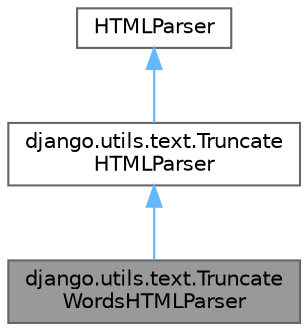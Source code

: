 digraph "django.utils.text.TruncateWordsHTMLParser"
{
 // LATEX_PDF_SIZE
  bgcolor="transparent";
  edge [fontname=Helvetica,fontsize=10,labelfontname=Helvetica,labelfontsize=10];
  node [fontname=Helvetica,fontsize=10,shape=box,height=0.2,width=0.4];
  Node1 [id="Node000001",label="django.utils.text.Truncate\lWordsHTMLParser",height=0.2,width=0.4,color="gray40", fillcolor="grey60", style="filled", fontcolor="black",tooltip=" "];
  Node2 -> Node1 [id="edge3_Node000001_Node000002",dir="back",color="steelblue1",style="solid",tooltip=" "];
  Node2 [id="Node000002",label="django.utils.text.Truncate\lHTMLParser",height=0.2,width=0.4,color="gray40", fillcolor="white", style="filled",URL="$classdjango_1_1utils_1_1text_1_1TruncateHTMLParser.html",tooltip=" "];
  Node3 -> Node2 [id="edge4_Node000002_Node000003",dir="back",color="steelblue1",style="solid",tooltip=" "];
  Node3 [id="Node000003",label="HTMLParser",height=0.2,width=0.4,color="gray40", fillcolor="white", style="filled",tooltip=" "];
}
